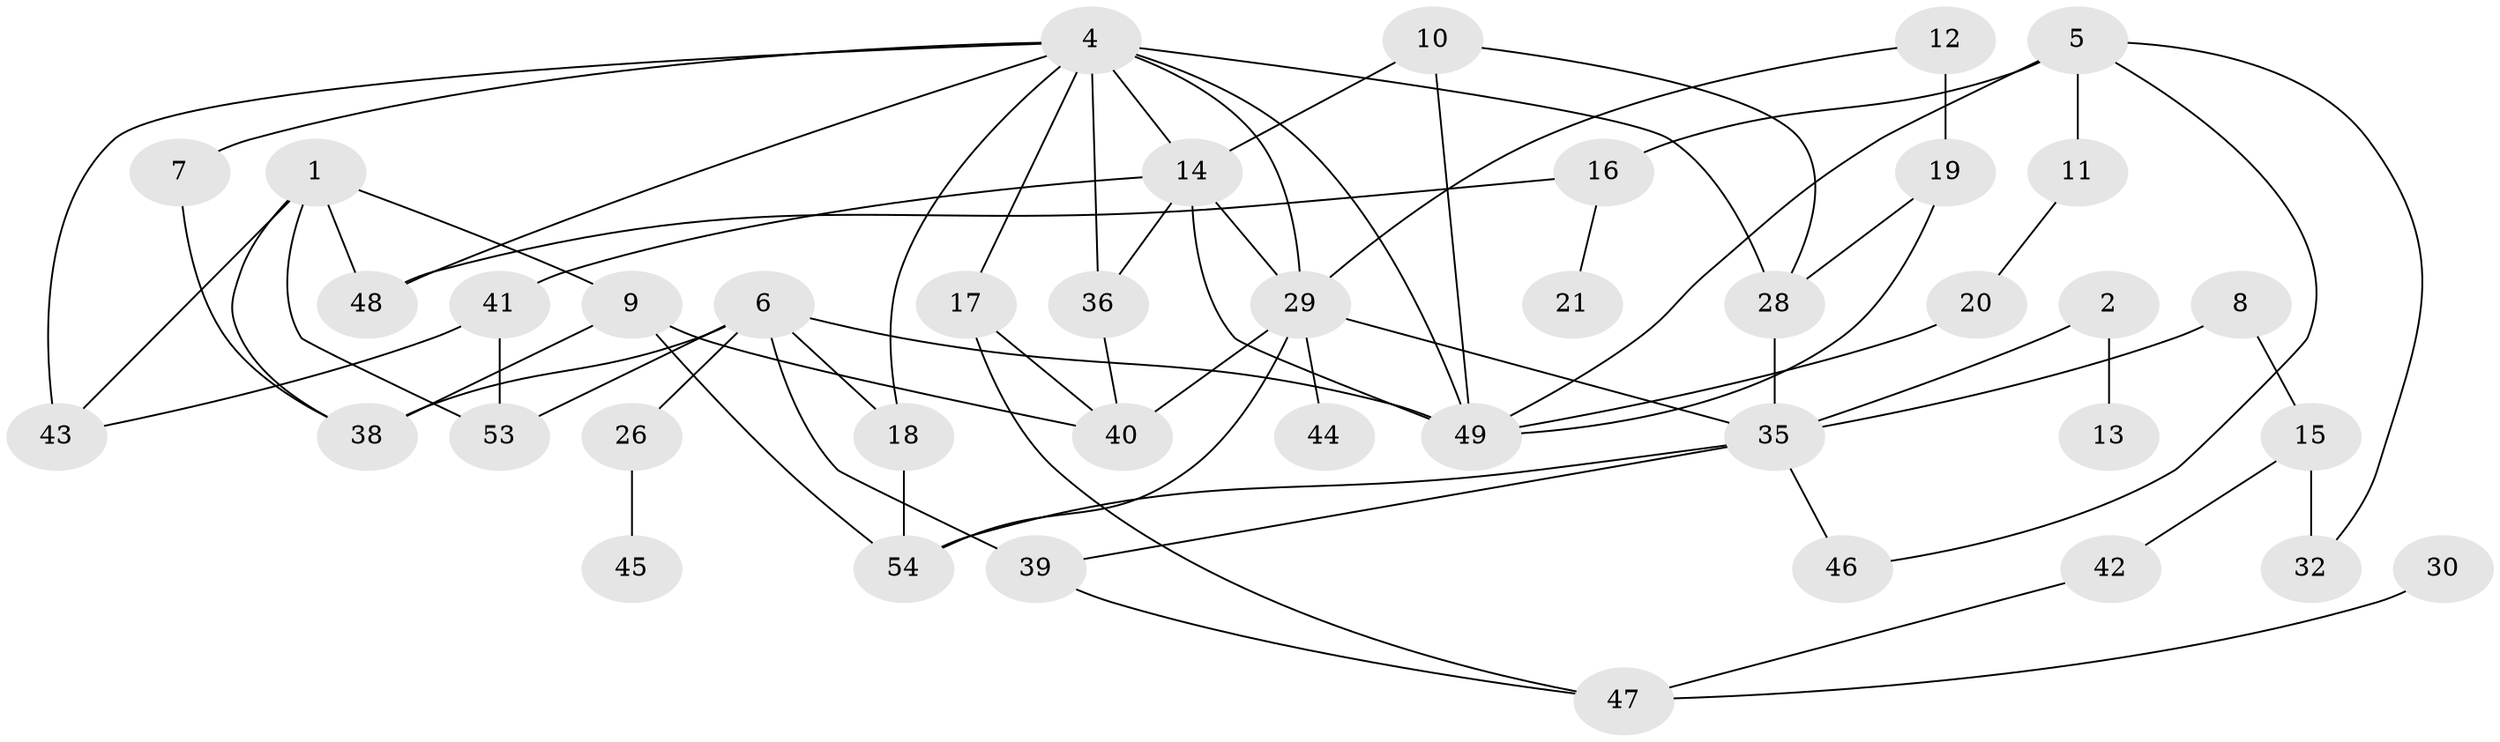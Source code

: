 // original degree distribution, {3: 0.25925925925925924, 1: 0.17592592592592593, 0: 0.09259259259259259, 5: 0.046296296296296294, 2: 0.26851851851851855, 4: 0.14814814814814814, 6: 0.009259259259259259}
// Generated by graph-tools (version 1.1) at 2025/33/03/09/25 02:33:45]
// undirected, 41 vertices, 69 edges
graph export_dot {
graph [start="1"]
  node [color=gray90,style=filled];
  1;
  2;
  4;
  5;
  6;
  7;
  8;
  9;
  10;
  11;
  12;
  13;
  14;
  15;
  16;
  17;
  18;
  19;
  20;
  21;
  26;
  28;
  29;
  30;
  32;
  35;
  36;
  38;
  39;
  40;
  41;
  42;
  43;
  44;
  45;
  46;
  47;
  48;
  49;
  53;
  54;
  1 -- 9 [weight=2.0];
  1 -- 38 [weight=1.0];
  1 -- 43 [weight=1.0];
  1 -- 48 [weight=1.0];
  1 -- 53 [weight=1.0];
  2 -- 13 [weight=1.0];
  2 -- 35 [weight=1.0];
  4 -- 7 [weight=1.0];
  4 -- 14 [weight=1.0];
  4 -- 17 [weight=1.0];
  4 -- 18 [weight=1.0];
  4 -- 28 [weight=2.0];
  4 -- 29 [weight=1.0];
  4 -- 36 [weight=1.0];
  4 -- 43 [weight=1.0];
  4 -- 48 [weight=1.0];
  4 -- 49 [weight=1.0];
  5 -- 11 [weight=1.0];
  5 -- 16 [weight=1.0];
  5 -- 32 [weight=1.0];
  5 -- 46 [weight=1.0];
  5 -- 49 [weight=1.0];
  6 -- 18 [weight=1.0];
  6 -- 26 [weight=1.0];
  6 -- 38 [weight=1.0];
  6 -- 39 [weight=1.0];
  6 -- 49 [weight=1.0];
  6 -- 53 [weight=1.0];
  7 -- 38 [weight=1.0];
  8 -- 15 [weight=1.0];
  8 -- 35 [weight=1.0];
  9 -- 38 [weight=2.0];
  9 -- 40 [weight=1.0];
  9 -- 54 [weight=1.0];
  10 -- 14 [weight=1.0];
  10 -- 28 [weight=1.0];
  10 -- 49 [weight=2.0];
  11 -- 20 [weight=1.0];
  12 -- 19 [weight=2.0];
  12 -- 29 [weight=1.0];
  14 -- 29 [weight=1.0];
  14 -- 36 [weight=1.0];
  14 -- 41 [weight=1.0];
  14 -- 49 [weight=1.0];
  15 -- 32 [weight=1.0];
  15 -- 42 [weight=1.0];
  16 -- 21 [weight=1.0];
  16 -- 48 [weight=1.0];
  17 -- 40 [weight=1.0];
  17 -- 47 [weight=1.0];
  18 -- 54 [weight=1.0];
  19 -- 28 [weight=1.0];
  19 -- 49 [weight=1.0];
  20 -- 49 [weight=1.0];
  26 -- 45 [weight=1.0];
  28 -- 35 [weight=2.0];
  29 -- 35 [weight=1.0];
  29 -- 40 [weight=1.0];
  29 -- 44 [weight=1.0];
  29 -- 54 [weight=1.0];
  30 -- 47 [weight=1.0];
  35 -- 39 [weight=2.0];
  35 -- 46 [weight=1.0];
  35 -- 54 [weight=1.0];
  36 -- 40 [weight=1.0];
  39 -- 47 [weight=1.0];
  41 -- 43 [weight=1.0];
  41 -- 53 [weight=1.0];
  42 -- 47 [weight=1.0];
}
